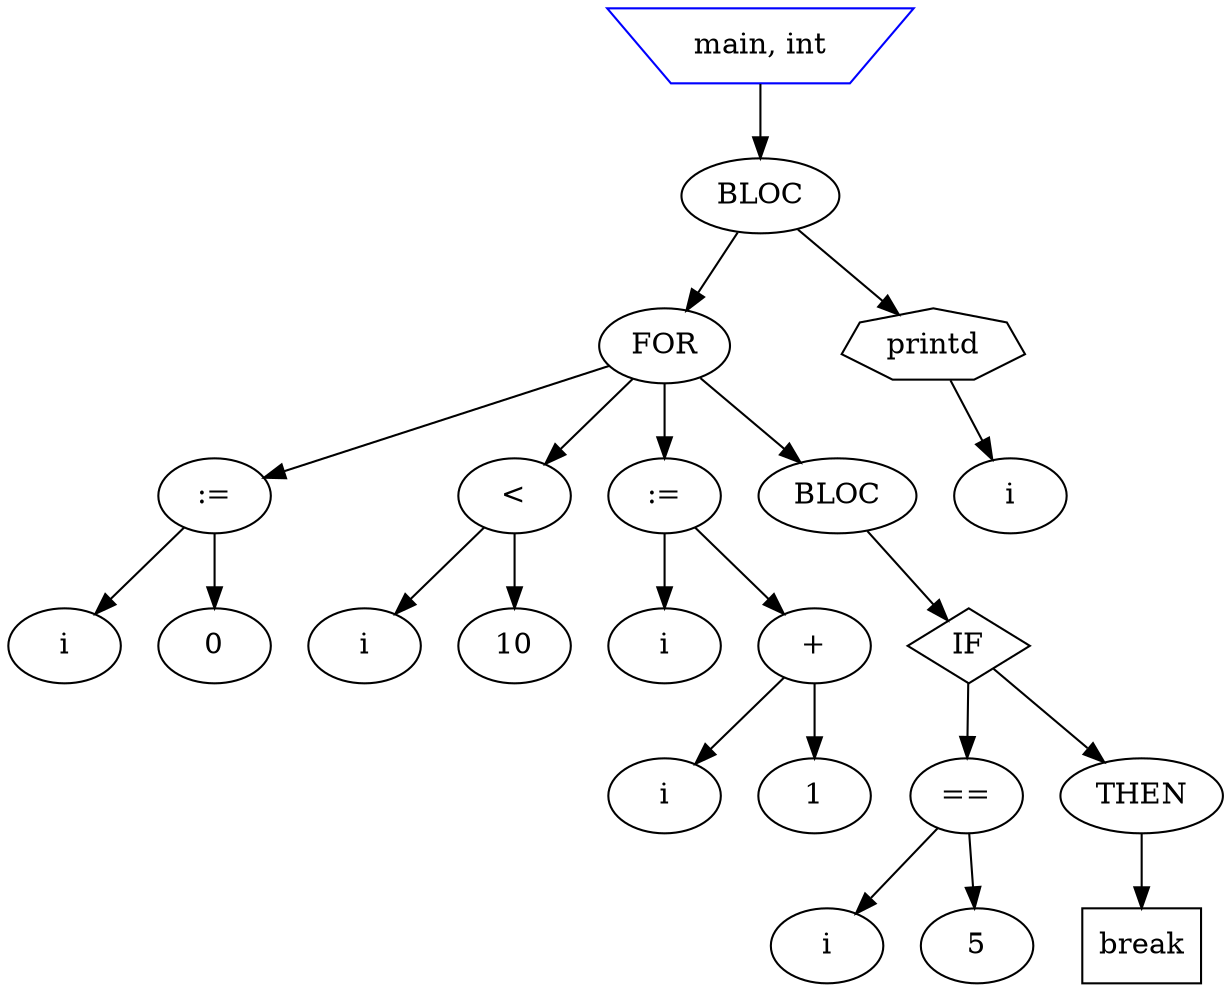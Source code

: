 digraph G {

node_0 [label="main, int" shape=invtrapezium color=blue];
node_1 [label="BLOC" shape=ellipse color=black];
node_2 [label="FOR" shape=ellipse color=black];
node_3 [label=":=" shape=ellipse];
node_4 [label="i" shape=ellipse];
node_5 [label="0" shape=ellipse];
node_6 [label="<" shape=ellipse];
node_7 [label="i" shape=ellipse];
node_8 [label="10" shape=ellipse];
node_9 [label=":=" shape=ellipse];
node_10 [label="i" shape=ellipse];
node_11 [label="+" shape=ellipse];
node_12 [label="i" shape=ellipse];
node_13 [label="1" shape=ellipse];
node_14 [label="BLOC" shape=ellipse color=black];
node_15 [label="IF" shape=diamond color=black];
node_16 [label="==" shape=ellipse];
node_17 [label="i" shape=ellipse];
node_18 [label="5" shape=ellipse];
node_19 [label="THEN" shape=ellipse color=black];
node_20 [label="break" shape=box];
node_22 [label="printd" shape=septagon];
node_23 [label="i" shape=ellipse];

node_0 -> node_1
node_1 -> node_2
node_2 -> node_3
node_3 -> node_4
node_3 -> node_5
node_2 -> node_6
node_6 -> node_7
node_6 -> node_8
node_2 -> node_9
node_9 -> node_10
node_9 -> node_11
node_11 -> node_12
node_11 -> node_13
node_2 -> node_14
node_14 -> node_15
node_15 -> node_16
node_16 -> node_17
node_16 -> node_18
node_15 -> node_19
node_19 -> node_20
node_1 -> node_22
node_22 -> node_23
}